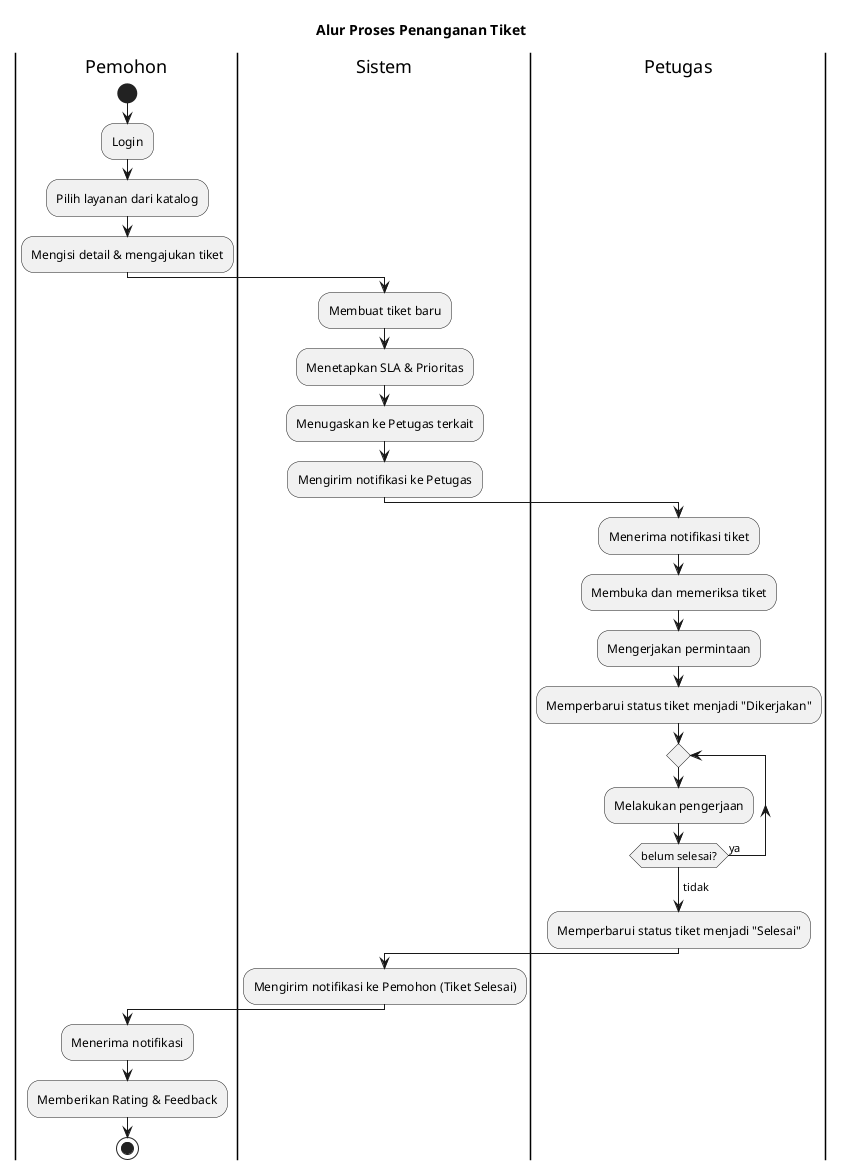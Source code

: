 @startuml
' Diagram Activity untuk Alur Penanganan Tiket

title Alur Proses Penanganan Tiket

|Pemohon|
start
:Login;
:Pilih layanan dari katalog;
:Mengisi detail & mengajukan tiket;

|Sistem|
:Membuat tiket baru;
:Menetapkan SLA & Prioritas;
:Menugaskan ke Petugas terkait;
:Mengirim notifikasi ke Petugas;

|Petugas|
:Menerima notifikasi tiket;
:Membuka dan memeriksa tiket;
:Mengerjakan permintaan;
:Memperbarui status tiket menjadi "Dikerjakan";
repeat
:Melakukan pengerjaan;
repeat while (belum selesai?) is (ya)
-> tidak;
:Memperbarui status tiket menjadi "Selesai";

|Sistem|
:Mengirim notifikasi ke Pemohon (Tiket Selesai);

|Pemohon|
:Menerima notifikasi;
:Memberikan Rating & Feedback;

stop

@enduml